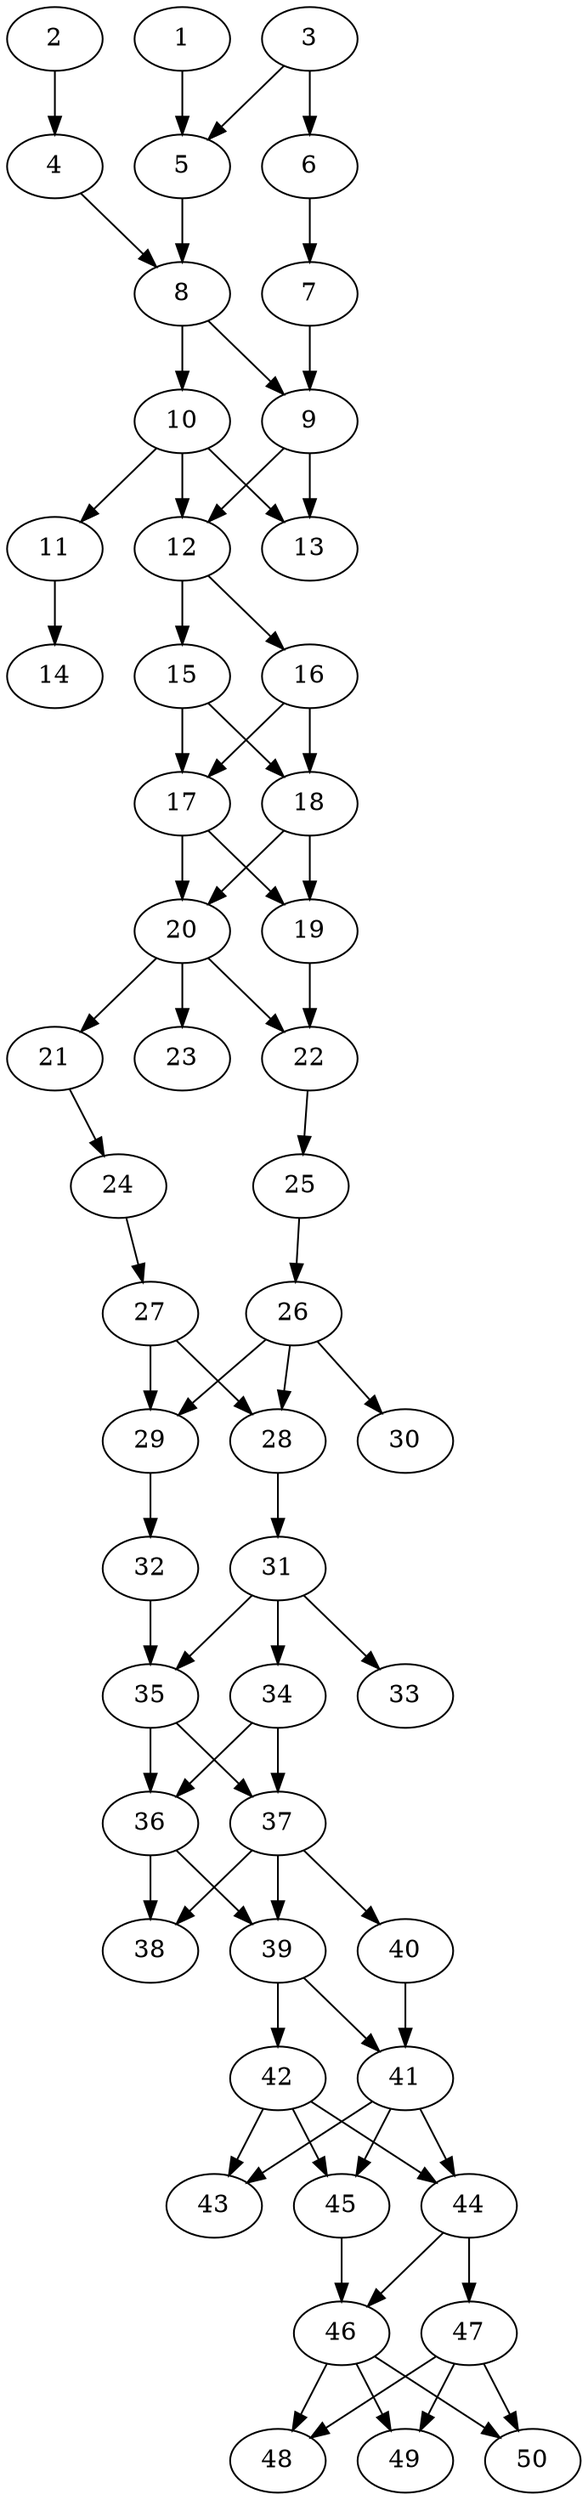 // DAG automatically generated by daggen at Thu Oct  3 14:07:56 2019
// ./daggen --dot -n 50 --ccr 0.5 --fat 0.3 --regular 0.9 --density 0.6 --mindata 5242880 --maxdata 52428800 
digraph G {
  1 [size="13299712", alpha="0.09", expect_size="6649856"] 
  1 -> 5 [size ="6649856"]
  2 [size="42151936", alpha="0.18", expect_size="21075968"] 
  2 -> 4 [size ="21075968"]
  3 [size="95584256", alpha="0.12", expect_size="47792128"] 
  3 -> 5 [size ="47792128"]
  3 -> 6 [size ="47792128"]
  4 [size="22980608", alpha="0.09", expect_size="11490304"] 
  4 -> 8 [size ="11490304"]
  5 [size="19902464", alpha="0.16", expect_size="9951232"] 
  5 -> 8 [size ="9951232"]
  6 [size="18933760", alpha="0.02", expect_size="9466880"] 
  6 -> 7 [size ="9466880"]
  7 [size="37138432", alpha="0.07", expect_size="18569216"] 
  7 -> 9 [size ="18569216"]
  8 [size="72042496", alpha="0.11", expect_size="36021248"] 
  8 -> 9 [size ="36021248"]
  8 -> 10 [size ="36021248"]
  9 [size="59719680", alpha="0.05", expect_size="29859840"] 
  9 -> 12 [size ="29859840"]
  9 -> 13 [size ="29859840"]
  10 [size="71362560", alpha="0.12", expect_size="35681280"] 
  10 -> 11 [size ="35681280"]
  10 -> 12 [size ="35681280"]
  10 -> 13 [size ="35681280"]
  11 [size="34408448", alpha="0.01", expect_size="17204224"] 
  11 -> 14 [size ="17204224"]
  12 [size="78100480", alpha="0.17", expect_size="39050240"] 
  12 -> 15 [size ="39050240"]
  12 -> 16 [size ="39050240"]
  13 [size="66453504", alpha="0.17", expect_size="33226752"] 
  14 [size="29487104", alpha="0.10", expect_size="14743552"] 
  15 [size="71974912", alpha="0.10", expect_size="35987456"] 
  15 -> 17 [size ="35987456"]
  15 -> 18 [size ="35987456"]
  16 [size="51539968", alpha="0.08", expect_size="25769984"] 
  16 -> 17 [size ="25769984"]
  16 -> 18 [size ="25769984"]
  17 [size="62402560", alpha="0.18", expect_size="31201280"] 
  17 -> 19 [size ="31201280"]
  17 -> 20 [size ="31201280"]
  18 [size="94588928", alpha="0.02", expect_size="47294464"] 
  18 -> 19 [size ="47294464"]
  18 -> 20 [size ="47294464"]
  19 [size="50802688", alpha="0.07", expect_size="25401344"] 
  19 -> 22 [size ="25401344"]
  20 [size="74954752", alpha="0.07", expect_size="37477376"] 
  20 -> 21 [size ="37477376"]
  20 -> 22 [size ="37477376"]
  20 -> 23 [size ="37477376"]
  21 [size="39323648", alpha="0.08", expect_size="19661824"] 
  21 -> 24 [size ="19661824"]
  22 [size="43454464", alpha="0.15", expect_size="21727232"] 
  22 -> 25 [size ="21727232"]
  23 [size="30431232", alpha="0.01", expect_size="15215616"] 
  24 [size="15626240", alpha="0.09", expect_size="7813120"] 
  24 -> 27 [size ="7813120"]
  25 [size="63289344", alpha="0.19", expect_size="31644672"] 
  25 -> 26 [size ="31644672"]
  26 [size="16801792", alpha="0.11", expect_size="8400896"] 
  26 -> 28 [size ="8400896"]
  26 -> 29 [size ="8400896"]
  26 -> 30 [size ="8400896"]
  27 [size="56178688", alpha="0.09", expect_size="28089344"] 
  27 -> 28 [size ="28089344"]
  27 -> 29 [size ="28089344"]
  28 [size="46745600", alpha="0.20", expect_size="23372800"] 
  28 -> 31 [size ="23372800"]
  29 [size="54724608", alpha="0.01", expect_size="27362304"] 
  29 -> 32 [size ="27362304"]
  30 [size="85616640", alpha="0.15", expect_size="42808320"] 
  31 [size="23293952", alpha="0.14", expect_size="11646976"] 
  31 -> 33 [size ="11646976"]
  31 -> 34 [size ="11646976"]
  31 -> 35 [size ="11646976"]
  32 [size="59314176", alpha="0.07", expect_size="29657088"] 
  32 -> 35 [size ="29657088"]
  33 [size="36601856", alpha="0.13", expect_size="18300928"] 
  34 [size="40255488", alpha="0.02", expect_size="20127744"] 
  34 -> 36 [size ="20127744"]
  34 -> 37 [size ="20127744"]
  35 [size="82771968", alpha="0.04", expect_size="41385984"] 
  35 -> 36 [size ="41385984"]
  35 -> 37 [size ="41385984"]
  36 [size="79196160", alpha="0.16", expect_size="39598080"] 
  36 -> 38 [size ="39598080"]
  36 -> 39 [size ="39598080"]
  37 [size="37978112", alpha="0.18", expect_size="18989056"] 
  37 -> 38 [size ="18989056"]
  37 -> 39 [size ="18989056"]
  37 -> 40 [size ="18989056"]
  38 [size="80144384", alpha="0.18", expect_size="40072192"] 
  39 [size="78508032", alpha="0.06", expect_size="39254016"] 
  39 -> 41 [size ="39254016"]
  39 -> 42 [size ="39254016"]
  40 [size="82302976", alpha="0.08", expect_size="41151488"] 
  40 -> 41 [size ="41151488"]
  41 [size="58038272", alpha="0.16", expect_size="29019136"] 
  41 -> 43 [size ="29019136"]
  41 -> 44 [size ="29019136"]
  41 -> 45 [size ="29019136"]
  42 [size="29632512", alpha="0.11", expect_size="14816256"] 
  42 -> 43 [size ="14816256"]
  42 -> 44 [size ="14816256"]
  42 -> 45 [size ="14816256"]
  43 [size="64706560", alpha="0.11", expect_size="32353280"] 
  44 [size="30482432", alpha="0.11", expect_size="15241216"] 
  44 -> 46 [size ="15241216"]
  44 -> 47 [size ="15241216"]
  45 [size="40335360", alpha="0.03", expect_size="20167680"] 
  45 -> 46 [size ="20167680"]
  46 [size="61384704", alpha="0.16", expect_size="30692352"] 
  46 -> 48 [size ="30692352"]
  46 -> 49 [size ="30692352"]
  46 -> 50 [size ="30692352"]
  47 [size="40312832", alpha="0.19", expect_size="20156416"] 
  47 -> 48 [size ="20156416"]
  47 -> 49 [size ="20156416"]
  47 -> 50 [size ="20156416"]
  48 [size="29038592", alpha="0.09", expect_size="14519296"] 
  49 [size="17293312", alpha="0.09", expect_size="8646656"] 
  50 [size="45398016", alpha="0.05", expect_size="22699008"] 
}

